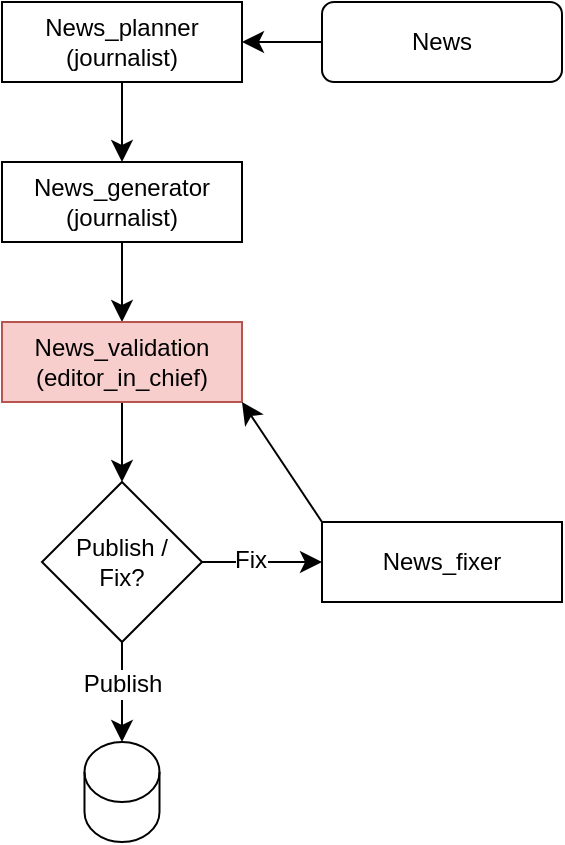 <mxfile version="26.2.14">
  <diagram name="Sivu-1" id="dX2zo3bq4Cqdpeo2wQm-">
    <mxGraphModel dx="733" dy="1138" grid="1" gridSize="10" guides="1" tooltips="1" connect="1" arrows="1" fold="1" page="0" pageScale="1" pageWidth="850" pageHeight="1100" math="0" shadow="0">
      <root>
        <mxCell id="0" />
        <mxCell id="1" parent="0" />
        <mxCell id="pVIOH3iOGMygF9zJK8WP-10" style="edgeStyle=none;curved=1;rounded=0;orthogonalLoop=1;jettySize=auto;html=1;exitX=1;exitY=0.5;exitDx=0;exitDy=0;entryX=0;entryY=0.5;entryDx=0;entryDy=0;fontSize=12;startSize=8;endSize=8;" edge="1" parent="1" source="pVIOH3iOGMygF9zJK8WP-1" target="pVIOH3iOGMygF9zJK8WP-5">
          <mxGeometry relative="1" as="geometry" />
        </mxCell>
        <mxCell id="pVIOH3iOGMygF9zJK8WP-19" value="Fix" style="edgeLabel;html=1;align=center;verticalAlign=middle;resizable=0;points=[];fontSize=12;" vertex="1" connectable="0" parent="pVIOH3iOGMygF9zJK8WP-10">
          <mxGeometry x="-0.21" y="1" relative="1" as="geometry">
            <mxPoint as="offset" />
          </mxGeometry>
        </mxCell>
        <mxCell id="pVIOH3iOGMygF9zJK8WP-1" value="Publish /&lt;div&gt;Fix?&lt;/div&gt;" style="rhombus;whiteSpace=wrap;html=1;" vertex="1" parent="1">
          <mxGeometry x="60" y="160" width="80" height="80" as="geometry" />
        </mxCell>
        <mxCell id="pVIOH3iOGMygF9zJK8WP-7" style="edgeStyle=none;curved=1;rounded=0;orthogonalLoop=1;jettySize=auto;html=1;exitX=0.5;exitY=1;exitDx=0;exitDy=0;entryX=0.5;entryY=0;entryDx=0;entryDy=0;fontSize=12;startSize=8;endSize=8;" edge="1" parent="1" source="pVIOH3iOGMygF9zJK8WP-2" target="pVIOH3iOGMygF9zJK8WP-3">
          <mxGeometry relative="1" as="geometry" />
        </mxCell>
        <mxCell id="pVIOH3iOGMygF9zJK8WP-2" value="News_planner&lt;div&gt;(journalist)&lt;/div&gt;" style="rounded=0;whiteSpace=wrap;html=1;" vertex="1" parent="1">
          <mxGeometry x="40" y="-80" width="120" height="40" as="geometry" />
        </mxCell>
        <mxCell id="pVIOH3iOGMygF9zJK8WP-8" style="edgeStyle=none;curved=1;rounded=0;orthogonalLoop=1;jettySize=auto;html=1;exitX=0.5;exitY=1;exitDx=0;exitDy=0;entryX=0.5;entryY=0;entryDx=0;entryDy=0;fontSize=12;startSize=8;endSize=8;" edge="1" parent="1" source="pVIOH3iOGMygF9zJK8WP-3" target="pVIOH3iOGMygF9zJK8WP-4">
          <mxGeometry relative="1" as="geometry" />
        </mxCell>
        <mxCell id="pVIOH3iOGMygF9zJK8WP-3" value="News_generator&lt;div&gt;(journalist)&lt;/div&gt;" style="rounded=0;whiteSpace=wrap;html=1;" vertex="1" parent="1">
          <mxGeometry x="40" width="120" height="40" as="geometry" />
        </mxCell>
        <mxCell id="pVIOH3iOGMygF9zJK8WP-9" style="edgeStyle=none;curved=1;rounded=0;orthogonalLoop=1;jettySize=auto;html=1;exitX=0.5;exitY=1;exitDx=0;exitDy=0;entryX=0.5;entryY=0;entryDx=0;entryDy=0;fontSize=12;startSize=8;endSize=8;" edge="1" parent="1" source="pVIOH3iOGMygF9zJK8WP-4" target="pVIOH3iOGMygF9zJK8WP-1">
          <mxGeometry relative="1" as="geometry" />
        </mxCell>
        <mxCell id="pVIOH3iOGMygF9zJK8WP-4" value="News_validation&lt;div&gt;(editor_in_chief)&lt;/div&gt;" style="rounded=0;whiteSpace=wrap;html=1;fillColor=#f8cecc;strokeColor=#b85450;" vertex="1" parent="1">
          <mxGeometry x="40" y="80" width="120" height="40" as="geometry" />
        </mxCell>
        <mxCell id="pVIOH3iOGMygF9zJK8WP-11" style="edgeStyle=none;curved=1;rounded=0;orthogonalLoop=1;jettySize=auto;html=1;exitX=0;exitY=0;exitDx=0;exitDy=0;entryX=1;entryY=1;entryDx=0;entryDy=0;fontSize=12;startSize=8;endSize=8;" edge="1" parent="1" source="pVIOH3iOGMygF9zJK8WP-5" target="pVIOH3iOGMygF9zJK8WP-4">
          <mxGeometry relative="1" as="geometry" />
        </mxCell>
        <mxCell id="pVIOH3iOGMygF9zJK8WP-5" value="News_fixer" style="rounded=0;whiteSpace=wrap;html=1;" vertex="1" parent="1">
          <mxGeometry x="200" y="180" width="120" height="40" as="geometry" />
        </mxCell>
        <mxCell id="pVIOH3iOGMygF9zJK8WP-13" value="" style="shape=cylinder3;whiteSpace=wrap;html=1;boundedLbl=1;backgroundOutline=1;size=15;" vertex="1" parent="1">
          <mxGeometry x="81.25" y="290" width="37.5" height="50" as="geometry" />
        </mxCell>
        <mxCell id="pVIOH3iOGMygF9zJK8WP-14" style="edgeStyle=none;curved=1;rounded=0;orthogonalLoop=1;jettySize=auto;html=1;exitX=0.5;exitY=1;exitDx=0;exitDy=0;entryX=0.5;entryY=0;entryDx=0;entryDy=0;entryPerimeter=0;fontSize=12;startSize=8;endSize=8;" edge="1" parent="1" source="pVIOH3iOGMygF9zJK8WP-1" target="pVIOH3iOGMygF9zJK8WP-13">
          <mxGeometry relative="1" as="geometry" />
        </mxCell>
        <mxCell id="pVIOH3iOGMygF9zJK8WP-20" value="Publish" style="edgeLabel;html=1;align=center;verticalAlign=middle;resizable=0;points=[];fontSize=12;" vertex="1" connectable="0" parent="pVIOH3iOGMygF9zJK8WP-14">
          <mxGeometry x="-0.27" relative="1" as="geometry">
            <mxPoint y="2" as="offset" />
          </mxGeometry>
        </mxCell>
        <mxCell id="pVIOH3iOGMygF9zJK8WP-18" style="edgeStyle=none;curved=1;rounded=0;orthogonalLoop=1;jettySize=auto;html=1;exitX=0;exitY=0.5;exitDx=0;exitDy=0;entryX=1;entryY=0.5;entryDx=0;entryDy=0;fontSize=12;startSize=8;endSize=8;" edge="1" parent="1" source="pVIOH3iOGMygF9zJK8WP-16" target="pVIOH3iOGMygF9zJK8WP-2">
          <mxGeometry relative="1" as="geometry" />
        </mxCell>
        <mxCell id="pVIOH3iOGMygF9zJK8WP-16" value="News" style="rounded=1;whiteSpace=wrap;html=1;" vertex="1" parent="1">
          <mxGeometry x="200" y="-80" width="120" height="40" as="geometry" />
        </mxCell>
      </root>
    </mxGraphModel>
  </diagram>
</mxfile>
